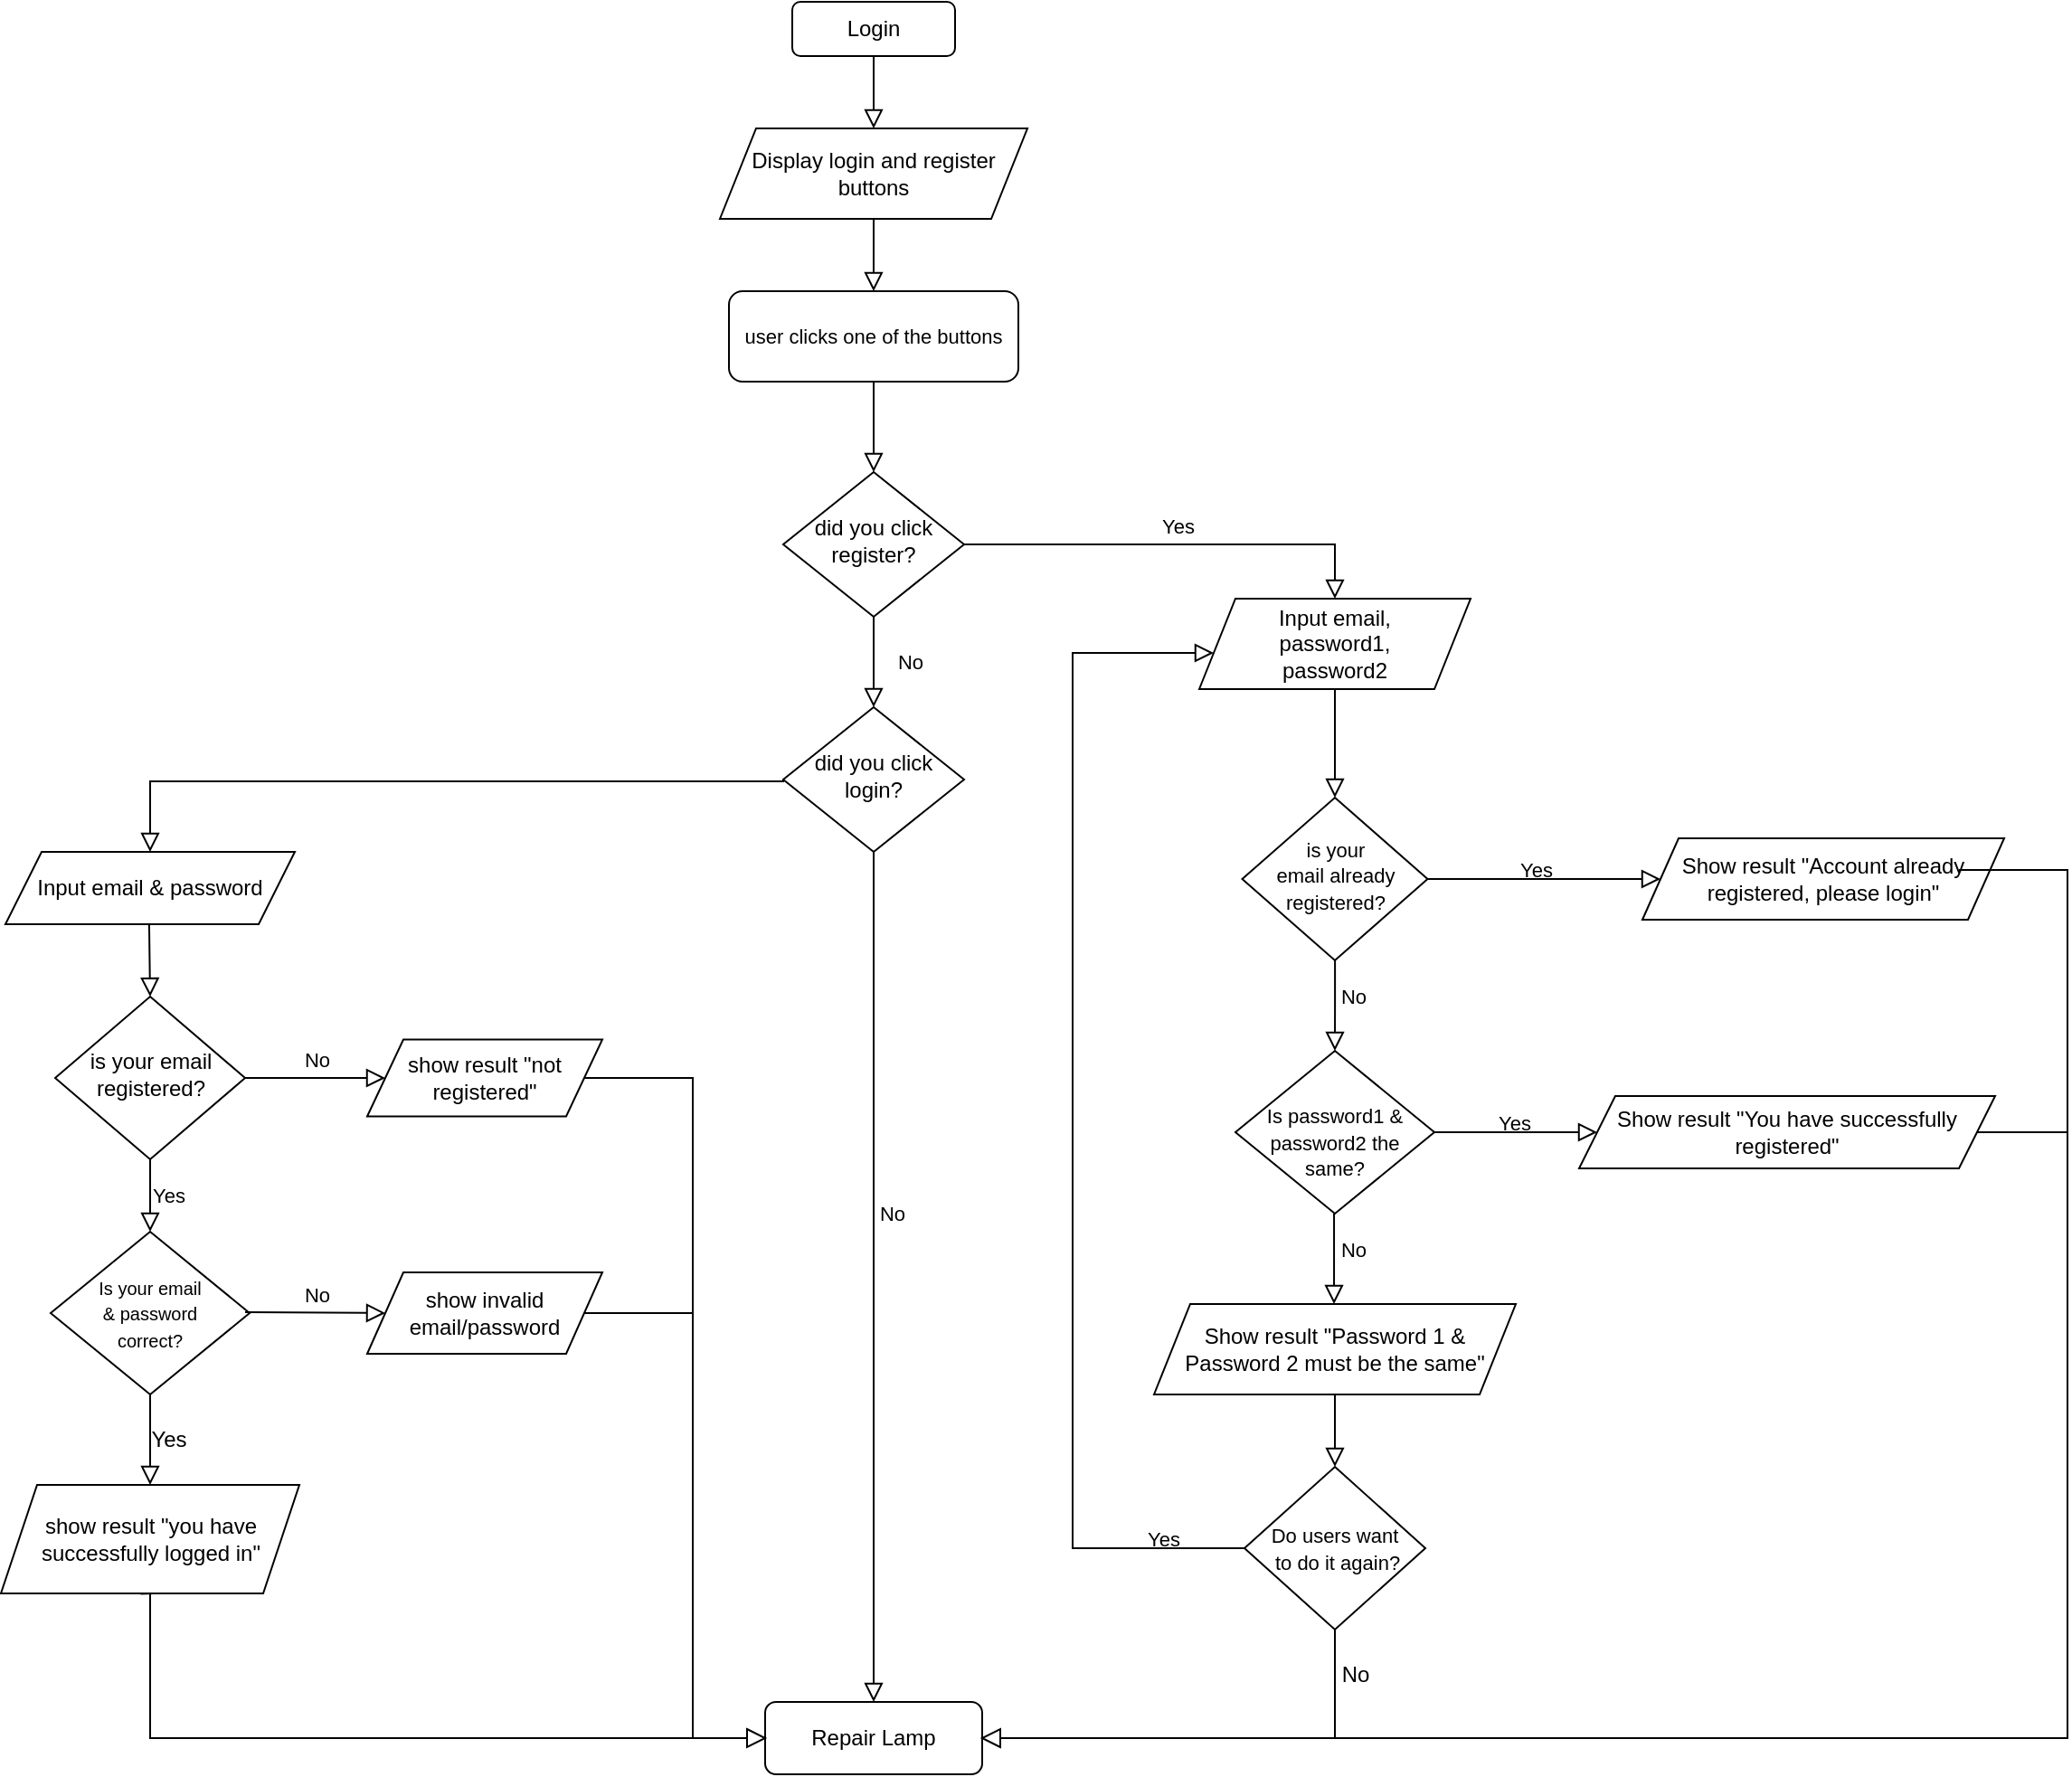 <mxfile version="22.0.4" type="github">
  <diagram id="C5RBs43oDa-KdzZeNtuy" name="Page-1">
    <mxGraphModel dx="2294" dy="860" grid="1" gridSize="10" guides="1" tooltips="1" connect="1" arrows="1" fold="1" page="1" pageScale="1" pageWidth="827" pageHeight="1169" math="0" shadow="0">
      <root>
        <mxCell id="WIyWlLk6GJQsqaUBKTNV-0" />
        <mxCell id="WIyWlLk6GJQsqaUBKTNV-1" parent="WIyWlLk6GJQsqaUBKTNV-0" />
        <mxCell id="WIyWlLk6GJQsqaUBKTNV-2" value="" style="rounded=0;html=1;jettySize=auto;orthogonalLoop=1;fontSize=11;endArrow=block;endFill=0;endSize=8;strokeWidth=1;shadow=0;labelBackgroundColor=none;edgeStyle=orthogonalEdgeStyle;" parent="WIyWlLk6GJQsqaUBKTNV-1" source="WIyWlLk6GJQsqaUBKTNV-3" edge="1">
          <mxGeometry relative="1" as="geometry">
            <mxPoint x="220" y="160" as="targetPoint" />
          </mxGeometry>
        </mxCell>
        <mxCell id="WIyWlLk6GJQsqaUBKTNV-3" value="Login" style="rounded=1;whiteSpace=wrap;html=1;fontSize=12;glass=0;strokeWidth=1;shadow=0;" parent="WIyWlLk6GJQsqaUBKTNV-1" vertex="1">
          <mxGeometry x="175" y="90" width="90" height="30" as="geometry" />
        </mxCell>
        <mxCell id="WIyWlLk6GJQsqaUBKTNV-4" value="No" style="rounded=0;html=1;jettySize=auto;orthogonalLoop=1;fontSize=11;endArrow=block;endFill=0;endSize=8;strokeWidth=1;shadow=0;labelBackgroundColor=none;edgeStyle=orthogonalEdgeStyle;" parent="WIyWlLk6GJQsqaUBKTNV-1" source="WIyWlLk6GJQsqaUBKTNV-6" target="WIyWlLk6GJQsqaUBKTNV-10" edge="1">
          <mxGeometry y="20" relative="1" as="geometry">
            <mxPoint as="offset" />
          </mxGeometry>
        </mxCell>
        <mxCell id="WIyWlLk6GJQsqaUBKTNV-5" value="Yes" style="edgeStyle=orthogonalEdgeStyle;rounded=0;html=1;jettySize=auto;orthogonalLoop=1;fontSize=11;endArrow=block;endFill=0;endSize=8;strokeWidth=1;shadow=0;labelBackgroundColor=none;entryX=0.5;entryY=0;entryDx=0;entryDy=0;exitX=1;exitY=0.5;exitDx=0;exitDy=0;" parent="WIyWlLk6GJQsqaUBKTNV-1" source="WIyWlLk6GJQsqaUBKTNV-6" target="l1NlXtUrIdAd-0wigVET-13" edge="1">
          <mxGeometry y="10" relative="1" as="geometry">
            <mxPoint as="offset" />
            <mxPoint x="200" y="390.74" as="sourcePoint" />
            <mxPoint x="475.6" y="420" as="targetPoint" />
          </mxGeometry>
        </mxCell>
        <mxCell id="WIyWlLk6GJQsqaUBKTNV-6" value="did you click register?" style="rhombus;whiteSpace=wrap;html=1;shadow=0;fontFamily=Helvetica;fontSize=12;align=center;strokeWidth=1;spacing=6;spacingTop=-4;" parent="WIyWlLk6GJQsqaUBKTNV-1" vertex="1">
          <mxGeometry x="170" y="350" width="100" height="80" as="geometry" />
        </mxCell>
        <mxCell id="WIyWlLk6GJQsqaUBKTNV-8" value="No" style="rounded=0;html=1;jettySize=auto;orthogonalLoop=1;fontSize=11;endArrow=block;endFill=0;endSize=8;strokeWidth=1;shadow=0;labelBackgroundColor=none;edgeStyle=orthogonalEdgeStyle;" parent="WIyWlLk6GJQsqaUBKTNV-1" source="WIyWlLk6GJQsqaUBKTNV-10" target="WIyWlLk6GJQsqaUBKTNV-11" edge="1">
          <mxGeometry x="-0.149" y="10" relative="1" as="geometry">
            <mxPoint as="offset" />
          </mxGeometry>
        </mxCell>
        <mxCell id="WIyWlLk6GJQsqaUBKTNV-10" value="did you click login?" style="rhombus;whiteSpace=wrap;html=1;shadow=0;fontFamily=Helvetica;fontSize=12;align=center;strokeWidth=1;spacing=6;spacingTop=-4;" parent="WIyWlLk6GJQsqaUBKTNV-1" vertex="1">
          <mxGeometry x="170" y="480" width="100" height="80" as="geometry" />
        </mxCell>
        <mxCell id="WIyWlLk6GJQsqaUBKTNV-11" value="Repair Lamp" style="rounded=1;whiteSpace=wrap;html=1;fontSize=12;glass=0;strokeWidth=1;shadow=0;" parent="WIyWlLk6GJQsqaUBKTNV-1" vertex="1">
          <mxGeometry x="160" y="1030" width="120" height="40" as="geometry" />
        </mxCell>
        <mxCell id="l1NlXtUrIdAd-0wigVET-1" value="Display login and register buttons" style="shape=parallelogram;perimeter=parallelogramPerimeter;whiteSpace=wrap;html=1;fixedSize=1;" vertex="1" parent="WIyWlLk6GJQsqaUBKTNV-1">
          <mxGeometry x="135" y="160" width="170" height="50" as="geometry" />
        </mxCell>
        <mxCell id="l1NlXtUrIdAd-0wigVET-5" value="&lt;font style=&quot;font-size: 11px;&quot;&gt;user clicks one of the buttons&lt;/font&gt;" style="rounded=1;whiteSpace=wrap;html=1;" vertex="1" parent="WIyWlLk6GJQsqaUBKTNV-1">
          <mxGeometry x="140" y="250" width="160" height="50" as="geometry" />
        </mxCell>
        <mxCell id="l1NlXtUrIdAd-0wigVET-9" value="" style="rounded=0;html=1;jettySize=auto;orthogonalLoop=1;fontSize=11;endArrow=block;endFill=0;endSize=8;strokeWidth=1;shadow=0;labelBackgroundColor=none;edgeStyle=orthogonalEdgeStyle;entryX=0.531;entryY=0;entryDx=0;entryDy=0;entryPerimeter=0;" edge="1" parent="WIyWlLk6GJQsqaUBKTNV-1">
          <mxGeometry relative="1" as="geometry">
            <mxPoint x="220" y="210" as="sourcePoint" />
            <mxPoint x="219.98" y="250" as="targetPoint" />
            <Array as="points">
              <mxPoint x="230" y="210" />
              <mxPoint x="220" y="210" />
            </Array>
          </mxGeometry>
        </mxCell>
        <mxCell id="l1NlXtUrIdAd-0wigVET-12" value="" style="rounded=0;html=1;jettySize=auto;orthogonalLoop=1;fontSize=11;endArrow=block;endFill=0;endSize=8;strokeWidth=1;shadow=0;labelBackgroundColor=none;edgeStyle=orthogonalEdgeStyle;exitX=0.5;exitY=1;exitDx=0;exitDy=0;" edge="1" parent="WIyWlLk6GJQsqaUBKTNV-1" source="l1NlXtUrIdAd-0wigVET-5">
          <mxGeometry relative="1" as="geometry">
            <mxPoint x="220.02" y="290" as="sourcePoint" />
            <mxPoint x="220" y="350" as="targetPoint" />
            <Array as="points" />
          </mxGeometry>
        </mxCell>
        <mxCell id="l1NlXtUrIdAd-0wigVET-13" value="Input email,&lt;br&gt;password1,&lt;br&gt;password2" style="shape=parallelogram;perimeter=parallelogramPerimeter;whiteSpace=wrap;html=1;fixedSize=1;" vertex="1" parent="WIyWlLk6GJQsqaUBKTNV-1">
          <mxGeometry x="400" y="420" width="150" height="50" as="geometry" />
        </mxCell>
        <mxCell id="l1NlXtUrIdAd-0wigVET-24" value="No" style="rounded=0;html=1;jettySize=auto;orthogonalLoop=1;fontSize=11;endArrow=block;endFill=0;endSize=8;strokeWidth=1;shadow=0;labelBackgroundColor=none;edgeStyle=orthogonalEdgeStyle;" edge="1" parent="WIyWlLk6GJQsqaUBKTNV-1" source="l1NlXtUrIdAd-0wigVET-26" target="l1NlXtUrIdAd-0wigVET-29">
          <mxGeometry x="-0.2" y="10" relative="1" as="geometry">
            <mxPoint as="offset" />
          </mxGeometry>
        </mxCell>
        <mxCell id="l1NlXtUrIdAd-0wigVET-26" value="&lt;font style=&quot;font-size: 11px;&quot;&gt;is your &lt;br&gt;email already &lt;br&gt;registered?&lt;/font&gt;" style="rhombus;whiteSpace=wrap;html=1;shadow=0;fontFamily=Helvetica;fontSize=12;align=center;strokeWidth=1;spacing=6;spacingTop=-4;" vertex="1" parent="WIyWlLk6GJQsqaUBKTNV-1">
          <mxGeometry x="423.75" y="530" width="102.5" height="90" as="geometry" />
        </mxCell>
        <mxCell id="l1NlXtUrIdAd-0wigVET-29" value="&lt;font style=&quot;font-size: 11px;&quot;&gt;&lt;br&gt;Is password1 &amp;amp; password2 the same?&lt;/font&gt;" style="rhombus;whiteSpace=wrap;html=1;shadow=0;fontFamily=Helvetica;fontSize=12;align=center;strokeWidth=1;spacing=6;spacingTop=-4;" vertex="1" parent="WIyWlLk6GJQsqaUBKTNV-1">
          <mxGeometry x="420" y="670" width="110" height="90" as="geometry" />
        </mxCell>
        <mxCell id="l1NlXtUrIdAd-0wigVET-32" value="" style="rounded=0;html=1;jettySize=auto;orthogonalLoop=1;fontSize=11;endArrow=block;endFill=0;endSize=8;strokeWidth=1;shadow=0;labelBackgroundColor=none;edgeStyle=orthogonalEdgeStyle;exitX=0.5;exitY=1;exitDx=0;exitDy=0;entryX=0.5;entryY=0;entryDx=0;entryDy=0;" edge="1" parent="WIyWlLk6GJQsqaUBKTNV-1" source="l1NlXtUrIdAd-0wigVET-13" target="l1NlXtUrIdAd-0wigVET-26">
          <mxGeometry relative="1" as="geometry">
            <mxPoint x="539.8" y="482.46" as="sourcePoint" />
            <mxPoint x="539.755" y="530.002" as="targetPoint" />
            <Array as="points">
              <mxPoint x="475" y="530" />
            </Array>
          </mxGeometry>
        </mxCell>
        <mxCell id="l1NlXtUrIdAd-0wigVET-33" value="Show result &quot;Account already registered, please login&quot;" style="shape=parallelogram;perimeter=parallelogramPerimeter;whiteSpace=wrap;html=1;fixedSize=1;" vertex="1" parent="WIyWlLk6GJQsqaUBKTNV-1">
          <mxGeometry x="645" y="552.5" width="200" height="45" as="geometry" />
        </mxCell>
        <mxCell id="l1NlXtUrIdAd-0wigVET-34" value="Yes" style="edgeStyle=orthogonalEdgeStyle;rounded=0;html=1;jettySize=auto;orthogonalLoop=1;fontSize=11;endArrow=block;endFill=0;endSize=8;strokeWidth=1;shadow=0;labelBackgroundColor=none;entryX=0;entryY=0.5;entryDx=0;entryDy=0;exitX=1;exitY=0.5;exitDx=0;exitDy=0;" edge="1" parent="WIyWlLk6GJQsqaUBKTNV-1" source="l1NlXtUrIdAd-0wigVET-29" target="l1NlXtUrIdAd-0wigVET-36">
          <mxGeometry x="-0.037" y="5" relative="1" as="geometry">
            <mxPoint as="offset" />
            <mxPoint x="595" y="714.49" as="sourcePoint" />
            <mxPoint x="733.86" y="749.49" as="targetPoint" />
          </mxGeometry>
        </mxCell>
        <mxCell id="l1NlXtUrIdAd-0wigVET-36" value="Show result &quot;You have successfully registered&quot;" style="shape=parallelogram;perimeter=parallelogramPerimeter;whiteSpace=wrap;html=1;fixedSize=1;" vertex="1" parent="WIyWlLk6GJQsqaUBKTNV-1">
          <mxGeometry x="610" y="695" width="230" height="40" as="geometry" />
        </mxCell>
        <mxCell id="l1NlXtUrIdAd-0wigVET-37" value="Show result &quot;Password 1 &amp;amp; Password 2 must be the same&quot;" style="shape=parallelogram;perimeter=parallelogramPerimeter;whiteSpace=wrap;html=1;fixedSize=1;" vertex="1" parent="WIyWlLk6GJQsqaUBKTNV-1">
          <mxGeometry x="375" y="810" width="200" height="50" as="geometry" />
        </mxCell>
        <mxCell id="l1NlXtUrIdAd-0wigVET-39" value="" style="rounded=0;html=1;jettySize=auto;orthogonalLoop=1;fontSize=11;endArrow=block;endFill=0;endSize=8;strokeWidth=1;shadow=0;labelBackgroundColor=none;edgeStyle=orthogonalEdgeStyle;exitX=0.5;exitY=1;exitDx=0;exitDy=0;entryX=0.5;entryY=0;entryDx=0;entryDy=0;" edge="1" parent="WIyWlLk6GJQsqaUBKTNV-1" source="l1NlXtUrIdAd-0wigVET-37" target="l1NlXtUrIdAd-0wigVET-40">
          <mxGeometry relative="1" as="geometry">
            <mxPoint x="540" y="870" as="sourcePoint" />
            <mxPoint x="540" y="900" as="targetPoint" />
            <Array as="points">
              <mxPoint x="475" y="880" />
              <mxPoint x="475" y="880" />
            </Array>
          </mxGeometry>
        </mxCell>
        <mxCell id="l1NlXtUrIdAd-0wigVET-40" value="&lt;font style=&quot;font-size: 11px;&quot;&gt;Do users want&lt;br&gt;&amp;nbsp;to do it again?&lt;/font&gt;" style="rhombus;whiteSpace=wrap;html=1;" vertex="1" parent="WIyWlLk6GJQsqaUBKTNV-1">
          <mxGeometry x="425" y="900" width="100" height="90" as="geometry" />
        </mxCell>
        <mxCell id="l1NlXtUrIdAd-0wigVET-41" value="Yes" style="edgeStyle=orthogonalEdgeStyle;rounded=0;html=1;jettySize=auto;orthogonalLoop=1;fontSize=11;endArrow=block;endFill=0;endSize=8;strokeWidth=1;shadow=0;labelBackgroundColor=none;exitX=0;exitY=0.5;exitDx=0;exitDy=0;" edge="1" parent="WIyWlLk6GJQsqaUBKTNV-1" source="l1NlXtUrIdAd-0wigVET-40" target="l1NlXtUrIdAd-0wigVET-13">
          <mxGeometry x="-0.865" y="-5" relative="1" as="geometry">
            <mxPoint as="offset" />
            <mxPoint x="413.9" y="878.72" as="sourcePoint" />
            <mxPoint x="390.02" y="380" as="targetPoint" />
            <Array as="points">
              <mxPoint x="330" y="945" />
              <mxPoint x="330" y="450" />
            </Array>
          </mxGeometry>
        </mxCell>
        <mxCell id="l1NlXtUrIdAd-0wigVET-44" value="is your email registered?" style="rhombus;whiteSpace=wrap;html=1;shadow=0;fontFamily=Helvetica;fontSize=12;align=center;strokeWidth=1;spacing=6;spacingTop=-4;" vertex="1" parent="WIyWlLk6GJQsqaUBKTNV-1">
          <mxGeometry x="-232.5" y="640" width="105" height="90" as="geometry" />
        </mxCell>
        <mxCell id="l1NlXtUrIdAd-0wigVET-45" value="No" style="edgeStyle=orthogonalEdgeStyle;rounded=0;html=1;jettySize=auto;orthogonalLoop=1;fontSize=11;endArrow=block;endFill=0;endSize=8;strokeWidth=1;shadow=0;labelBackgroundColor=none;entryX=0;entryY=0.5;entryDx=0;entryDy=0;exitX=1;exitY=0.5;exitDx=0;exitDy=0;" edge="1" parent="WIyWlLk6GJQsqaUBKTNV-1" source="l1NlXtUrIdAd-0wigVET-44" target="l1NlXtUrIdAd-0wigVET-49">
          <mxGeometry y="10" relative="1" as="geometry">
            <mxPoint as="offset" />
            <mxPoint x="-125" y="700" as="sourcePoint" />
            <mxPoint x="13.86" y="735" as="targetPoint" />
          </mxGeometry>
        </mxCell>
        <mxCell id="l1NlXtUrIdAd-0wigVET-46" value="" style="rounded=0;html=1;jettySize=auto;orthogonalLoop=1;fontSize=11;endArrow=block;endFill=0;endSize=8;strokeWidth=1;shadow=0;labelBackgroundColor=none;edgeStyle=orthogonalEdgeStyle;" edge="1" parent="WIyWlLk6GJQsqaUBKTNV-1">
          <mxGeometry relative="1" as="geometry">
            <mxPoint x="-180.53" y="600" as="sourcePoint" />
            <mxPoint x="-180" y="640" as="targetPoint" />
            <Array as="points">
              <mxPoint x="-179.53" y="600" />
            </Array>
          </mxGeometry>
        </mxCell>
        <mxCell id="l1NlXtUrIdAd-0wigVET-47" value="" style="edgeStyle=orthogonalEdgeStyle;rounded=0;html=1;jettySize=auto;orthogonalLoop=1;fontSize=11;endArrow=block;endFill=0;endSize=8;strokeWidth=1;shadow=0;labelBackgroundColor=none;" edge="1" parent="WIyWlLk6GJQsqaUBKTNV-1" target="l1NlXtUrIdAd-0wigVET-42">
          <mxGeometry y="10" relative="1" as="geometry">
            <mxPoint as="offset" />
            <mxPoint x="170.0" y="520.0" as="sourcePoint" />
            <mxPoint x="-10" y="630" as="targetPoint" />
            <Array as="points">
              <mxPoint x="170" y="521" />
              <mxPoint x="-180" y="521" />
              <mxPoint x="-180" y="595" />
            </Array>
          </mxGeometry>
        </mxCell>
        <mxCell id="l1NlXtUrIdAd-0wigVET-42" value="Input email &amp;amp; password" style="shape=parallelogram;perimeter=parallelogramPerimeter;whiteSpace=wrap;html=1;fixedSize=1;" vertex="1" parent="WIyWlLk6GJQsqaUBKTNV-1">
          <mxGeometry x="-260" y="560" width="160" height="40" as="geometry" />
        </mxCell>
        <mxCell id="l1NlXtUrIdAd-0wigVET-48" value="show invalid email/password" style="shape=parallelogram;perimeter=parallelogramPerimeter;whiteSpace=wrap;html=1;fixedSize=1;" vertex="1" parent="WIyWlLk6GJQsqaUBKTNV-1">
          <mxGeometry x="-60" y="792.5" width="130" height="45" as="geometry" />
        </mxCell>
        <mxCell id="l1NlXtUrIdAd-0wigVET-49" value="show result &quot;not registered&quot;" style="shape=parallelogram;perimeter=parallelogramPerimeter;whiteSpace=wrap;html=1;fixedSize=1;" vertex="1" parent="WIyWlLk6GJQsqaUBKTNV-1">
          <mxGeometry x="-60" y="663.75" width="130" height="42.5" as="geometry" />
        </mxCell>
        <mxCell id="l1NlXtUrIdAd-0wigVET-50" value="&lt;font style=&quot;font-size: 10px;&quot;&gt;Is your email &lt;br&gt;&amp;amp; password &lt;br&gt;correct?&lt;/font&gt;" style="rhombus;whiteSpace=wrap;html=1;" vertex="1" parent="WIyWlLk6GJQsqaUBKTNV-1">
          <mxGeometry x="-235" y="770" width="110" height="90" as="geometry" />
        </mxCell>
        <mxCell id="l1NlXtUrIdAd-0wigVET-53" value="Yes" style="edgeStyle=orthogonalEdgeStyle;rounded=0;html=1;jettySize=auto;orthogonalLoop=1;fontSize=11;endArrow=block;endFill=0;endSize=8;strokeWidth=1;shadow=0;labelBackgroundColor=none;exitX=0.5;exitY=1;exitDx=0;exitDy=0;entryX=0.5;entryY=0;entryDx=0;entryDy=0;" edge="1" parent="WIyWlLk6GJQsqaUBKTNV-1" source="l1NlXtUrIdAd-0wigVET-44" target="l1NlXtUrIdAd-0wigVET-50">
          <mxGeometry y="10" relative="1" as="geometry">
            <mxPoint as="offset" />
            <mxPoint x="-245" y="810" as="sourcePoint" />
            <mxPoint x="-180" y="800" as="targetPoint" />
          </mxGeometry>
        </mxCell>
        <mxCell id="l1NlXtUrIdAd-0wigVET-54" value="No" style="edgeStyle=orthogonalEdgeStyle;rounded=0;html=1;jettySize=auto;orthogonalLoop=1;fontSize=11;endArrow=block;endFill=0;endSize=8;strokeWidth=1;shadow=0;labelBackgroundColor=none;entryX=0;entryY=0.5;entryDx=0;entryDy=0;exitX=1;exitY=0.5;exitDx=0;exitDy=0;" edge="1" parent="WIyWlLk6GJQsqaUBKTNV-1" target="l1NlXtUrIdAd-0wigVET-48">
          <mxGeometry y="10" relative="1" as="geometry">
            <mxPoint as="offset" />
            <mxPoint x="-127.5" y="814.47" as="sourcePoint" />
            <mxPoint x="-32.5" y="814.47" as="targetPoint" />
          </mxGeometry>
        </mxCell>
        <mxCell id="l1NlXtUrIdAd-0wigVET-59" value="Yes" style="edgeStyle=orthogonalEdgeStyle;rounded=0;html=1;jettySize=auto;orthogonalLoop=1;fontSize=11;endArrow=block;endFill=0;endSize=8;strokeWidth=1;shadow=0;labelBackgroundColor=none;exitX=0.5;exitY=1;exitDx=0;exitDy=0;entryX=0.5;entryY=0;entryDx=0;entryDy=0;" edge="1" parent="WIyWlLk6GJQsqaUBKTNV-1" source="l1NlXtUrIdAd-0wigVET-55">
          <mxGeometry y="10" relative="1" as="geometry">
            <mxPoint as="offset" />
            <mxPoint x="-180.37" y="900" as="sourcePoint" />
            <mxPoint x="-180.37" y="960" as="targetPoint" />
          </mxGeometry>
        </mxCell>
        <mxCell id="l1NlXtUrIdAd-0wigVET-60" value="" style="edgeStyle=orthogonalEdgeStyle;rounded=0;html=1;jettySize=auto;orthogonalLoop=1;fontSize=11;endArrow=block;endFill=0;endSize=8;strokeWidth=1;shadow=0;labelBackgroundColor=none;exitX=0.5;exitY=1;exitDx=0;exitDy=0;entryX=0.5;entryY=0;entryDx=0;entryDy=0;" edge="1" parent="WIyWlLk6GJQsqaUBKTNV-1" source="l1NlXtUrIdAd-0wigVET-50" target="l1NlXtUrIdAd-0wigVET-55">
          <mxGeometry y="10" relative="1" as="geometry">
            <mxPoint as="offset" />
            <mxPoint x="-180.37" y="900" as="sourcePoint" />
            <mxPoint x="-180.37" y="960" as="targetPoint" />
          </mxGeometry>
        </mxCell>
        <mxCell id="l1NlXtUrIdAd-0wigVET-55" value="show result &quot;you have successfully logged in&quot;" style="shape=parallelogram;perimeter=parallelogramPerimeter;whiteSpace=wrap;html=1;fixedSize=1;" vertex="1" parent="WIyWlLk6GJQsqaUBKTNV-1">
          <mxGeometry x="-262.5" y="910" width="165" height="60" as="geometry" />
        </mxCell>
        <mxCell id="l1NlXtUrIdAd-0wigVET-61" value="Yes" style="text;html=1;align=center;verticalAlign=middle;resizable=0;points=[];autosize=1;strokeColor=none;fillColor=none;" vertex="1" parent="WIyWlLk6GJQsqaUBKTNV-1">
          <mxGeometry x="-190" y="870" width="40" height="30" as="geometry" />
        </mxCell>
        <mxCell id="l1NlXtUrIdAd-0wigVET-62" value="" style="endArrow=none;html=1;rounded=0;entryX=1;entryY=0.5;entryDx=0;entryDy=0;" edge="1" parent="WIyWlLk6GJQsqaUBKTNV-1" target="l1NlXtUrIdAd-0wigVET-49">
          <mxGeometry width="50" height="50" relative="1" as="geometry">
            <mxPoint x="120" y="1050" as="sourcePoint" />
            <mxPoint x="190" y="890" as="targetPoint" />
            <Array as="points">
              <mxPoint x="120" y="685" />
            </Array>
          </mxGeometry>
        </mxCell>
        <mxCell id="l1NlXtUrIdAd-0wigVET-63" value="" style="endArrow=none;html=1;rounded=0;exitX=1;exitY=0.5;exitDx=0;exitDy=0;" edge="1" parent="WIyWlLk6GJQsqaUBKTNV-1" source="l1NlXtUrIdAd-0wigVET-48">
          <mxGeometry width="50" height="50" relative="1" as="geometry">
            <mxPoint x="70" y="850" as="sourcePoint" />
            <mxPoint x="120" y="815" as="targetPoint" />
            <Array as="points">
              <mxPoint x="90" y="815" />
            </Array>
          </mxGeometry>
        </mxCell>
        <mxCell id="l1NlXtUrIdAd-0wigVET-64" value="" style="endArrow=none;html=1;rounded=0;entryX=0.5;entryY=1;entryDx=0;entryDy=0;exitX=0;exitY=0.5;exitDx=0;exitDy=0;" edge="1" parent="WIyWlLk6GJQsqaUBKTNV-1" source="l1NlXtUrIdAd-0wigVET-66" target="l1NlXtUrIdAd-0wigVET-55">
          <mxGeometry width="50" height="50" relative="1" as="geometry">
            <mxPoint x="-180" y="1040" as="sourcePoint" />
            <mxPoint x="-160" y="980" as="targetPoint" />
            <Array as="points">
              <mxPoint x="-180" y="1050" />
            </Array>
          </mxGeometry>
        </mxCell>
        <mxCell id="l1NlXtUrIdAd-0wigVET-66" value="" style="triangle;whiteSpace=wrap;html=1;" vertex="1" parent="WIyWlLk6GJQsqaUBKTNV-1">
          <mxGeometry x="150" y="1045" width="10" height="10" as="geometry" />
        </mxCell>
        <mxCell id="l1NlXtUrIdAd-0wigVET-71" value="" style="endArrow=none;html=1;rounded=0;exitX=1;exitY=0.5;exitDx=0;exitDy=0;entryX=1;entryY=0.5;entryDx=0;entryDy=0;" edge="1" parent="WIyWlLk6GJQsqaUBKTNV-1" source="l1NlXtUrIdAd-0wigVET-77" target="WIyWlLk6GJQsqaUBKTNV-11">
          <mxGeometry width="50" height="50" relative="1" as="geometry">
            <mxPoint x="960" y="610" as="sourcePoint" />
            <mxPoint x="370" y="1050" as="targetPoint" />
            <Array as="points" />
          </mxGeometry>
        </mxCell>
        <mxCell id="l1NlXtUrIdAd-0wigVET-78" value="" style="endArrow=none;html=1;rounded=0;exitX=1;exitY=0.5;exitDx=0;exitDy=0;entryX=0;entryY=0.5;entryDx=0;entryDy=0;entryPerimeter=0;" edge="1" parent="WIyWlLk6GJQsqaUBKTNV-1" target="l1NlXtUrIdAd-0wigVET-77">
          <mxGeometry width="50" height="50" relative="1" as="geometry">
            <mxPoint x="820" y="570" as="sourcePoint" />
            <mxPoint x="290" y="1052.5" as="targetPoint" />
            <Array as="points">
              <mxPoint x="880" y="570" />
              <mxPoint x="880" y="1050" />
            </Array>
          </mxGeometry>
        </mxCell>
        <mxCell id="l1NlXtUrIdAd-0wigVET-77" value="" style="triangle;whiteSpace=wrap;html=1;rotation=-180;" vertex="1" parent="WIyWlLk6GJQsqaUBKTNV-1">
          <mxGeometry x="280" y="1045" width="10" height="10" as="geometry" />
        </mxCell>
        <mxCell id="l1NlXtUrIdAd-0wigVET-79" value="" style="endArrow=none;html=1;rounded=0;entryX=0.5;entryY=1;entryDx=0;entryDy=0;" edge="1" parent="WIyWlLk6GJQsqaUBKTNV-1" target="l1NlXtUrIdAd-0wigVET-40">
          <mxGeometry width="50" height="50" relative="1" as="geometry">
            <mxPoint x="475" y="1050" as="sourcePoint" />
            <mxPoint x="565" y="990" as="targetPoint" />
          </mxGeometry>
        </mxCell>
        <mxCell id="l1NlXtUrIdAd-0wigVET-80" value="" style="endArrow=none;html=1;rounded=0;exitX=1;exitY=0.5;exitDx=0;exitDy=0;" edge="1" parent="WIyWlLk6GJQsqaUBKTNV-1" source="l1NlXtUrIdAd-0wigVET-36">
          <mxGeometry width="50" height="50" relative="1" as="geometry">
            <mxPoint x="960" y="756.25" as="sourcePoint" />
            <mxPoint x="880" y="715" as="targetPoint" />
            <Array as="points" />
          </mxGeometry>
        </mxCell>
        <mxCell id="l1NlXtUrIdAd-0wigVET-82" value="Yes" style="edgeStyle=orthogonalEdgeStyle;rounded=0;html=1;jettySize=auto;orthogonalLoop=1;fontSize=11;endArrow=block;endFill=0;endSize=8;strokeWidth=1;shadow=0;labelBackgroundColor=none;entryX=0;entryY=0.5;entryDx=0;entryDy=0;exitX=1;exitY=0.5;exitDx=0;exitDy=0;" edge="1" parent="WIyWlLk6GJQsqaUBKTNV-1" source="l1NlXtUrIdAd-0wigVET-26" target="l1NlXtUrIdAd-0wigVET-33">
          <mxGeometry x="-0.067" y="5" relative="1" as="geometry">
            <mxPoint as="offset" />
            <mxPoint x="595" y="574.5" as="sourcePoint" />
            <mxPoint x="730" y="575.01" as="targetPoint" />
          </mxGeometry>
        </mxCell>
        <mxCell id="l1NlXtUrIdAd-0wigVET-85" value="No" style="text;html=1;align=center;verticalAlign=middle;resizable=0;points=[];autosize=1;strokeColor=none;fillColor=none;opacity=80;" vertex="1" parent="WIyWlLk6GJQsqaUBKTNV-1">
          <mxGeometry x="466" y="1000" width="40" height="30" as="geometry" />
        </mxCell>
        <mxCell id="l1NlXtUrIdAd-0wigVET-88" value="No" style="rounded=0;html=1;jettySize=auto;orthogonalLoop=1;fontSize=11;endArrow=block;endFill=0;endSize=8;strokeWidth=1;shadow=0;labelBackgroundColor=none;edgeStyle=orthogonalEdgeStyle;" edge="1" parent="WIyWlLk6GJQsqaUBKTNV-1">
          <mxGeometry x="-0.2" y="10" relative="1" as="geometry">
            <mxPoint as="offset" />
            <mxPoint x="474.52" y="760" as="sourcePoint" />
            <mxPoint x="474.52" y="810" as="targetPoint" />
          </mxGeometry>
        </mxCell>
      </root>
    </mxGraphModel>
  </diagram>
</mxfile>
